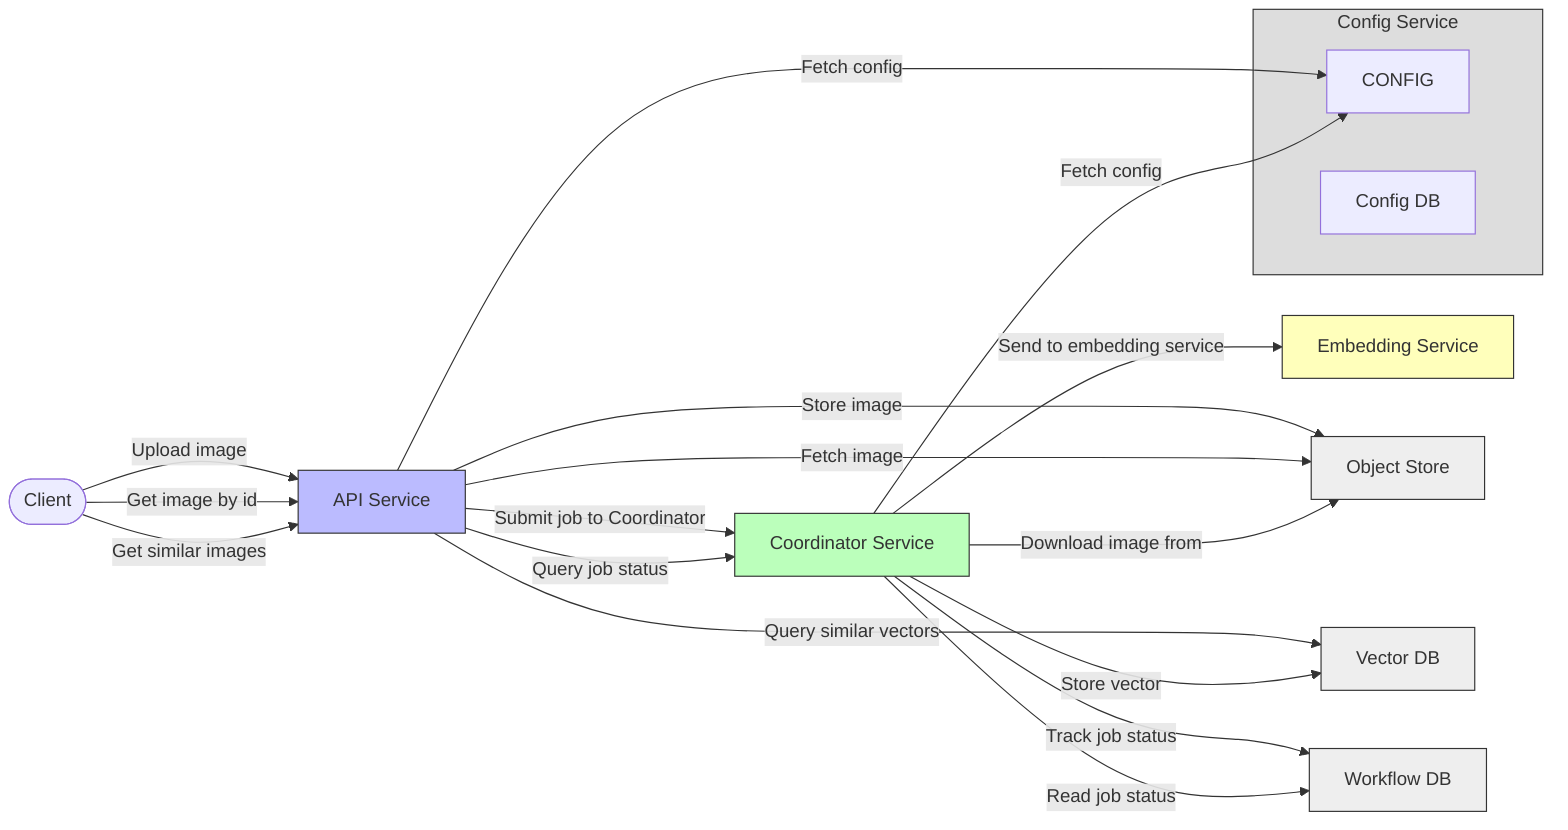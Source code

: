 flowchart LR
  %% Client
  Client([Client])

  %% API Layer
  API["API Service"]

  %% Coordinator Service
  COORD["Coordinator Service"]

  %% Embedding Service
  EMBED["Embedding Service"]

  %% Config Service with DB
  subgraph CONFIG_GROUP["Config Service"]
    direction TB
    CONFIG
    CONFIG_DB["Config DB"]
  end

  %% Infrastructure
  OBJ_STORE["Object Store"]
  VECTOR_DB["Vector DB"]
  STATUS_DB["Workflow DB"]

  %% Client to API
  Client -->|"Upload image"| API
  Client -->|"Get image by id"| API
  Client -->|"Get similar images"| API

  %% API actions
  API -->|"Store image"| OBJ_STORE
  API -->|"Submit job to Coordinator"| COORD
  API -->|"Query job status"| COORD
  API -->|"Query similar vectors"| VECTOR_DB
  API -->|"Fetch image"| OBJ_STORE
  API -->|"Fetch config"| CONFIG

  %% Coordinator logic
  COORD -->|"Track job status"| STATUS_DB
  COORD -->|"Read job status"| STATUS_DB
  COORD -->|"Fetch config"| CONFIG
  COORD -->|"Download image from"| OBJ_STORE
  COORD -->|"Send to embedding service"| EMBED
  COORD -->|"Store vector"| VECTOR_DB

  %% Styling
  style API fill:#bbf,stroke:#333,stroke-width:1px
  style COORD fill:#bfb,stroke:#333,stroke-width:1px
  style CONFIG_GROUP fill:#ddd,stroke:#333,stroke-width:1px
  style EMBED fill:#ffb,stroke:#333,stroke-width:1px
  style OBJ_STORE fill:#eee,stroke:#333,stroke-width:1px
  style VECTOR_DB fill:#eee,stroke:#333,stroke-width:1px
  style STATUS_DB fill:#eee,stroke:#333,stroke-width:1px